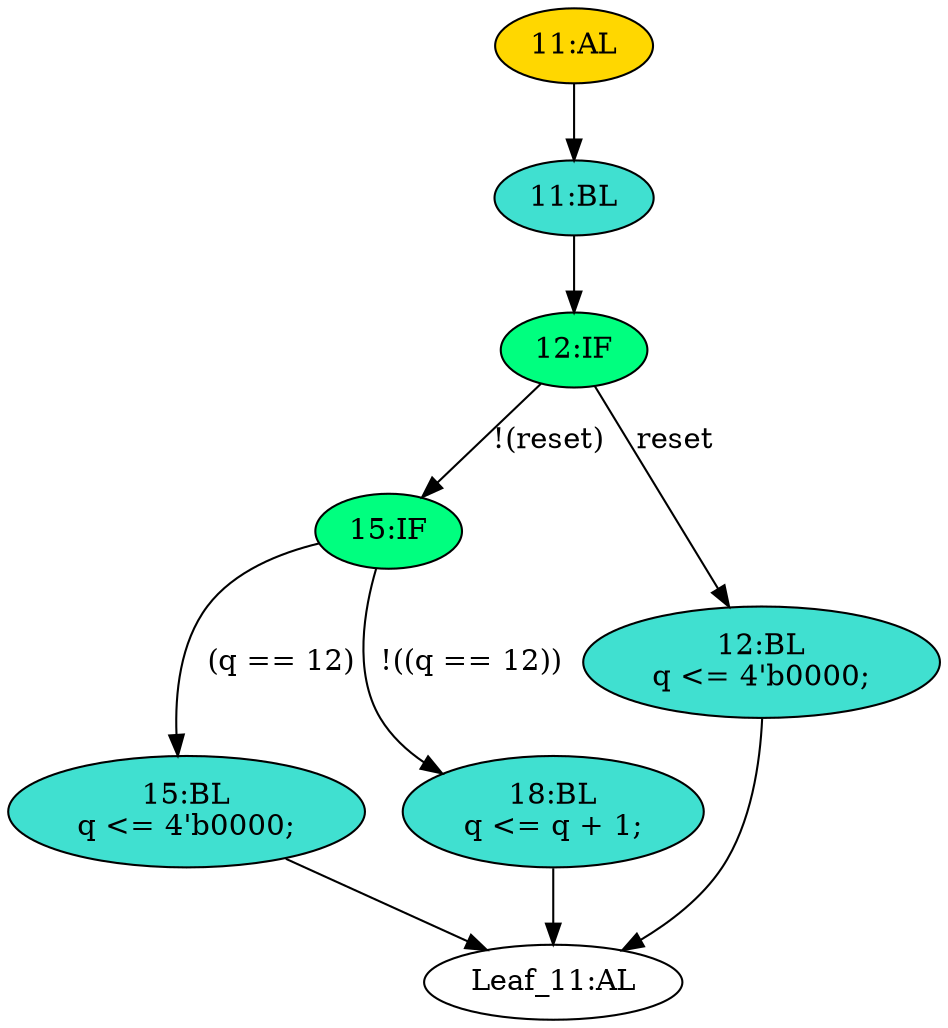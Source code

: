 strict digraph "" {
	node [label="\N"];
	"15:IF"	[ast="<pyverilog.vparser.ast.IfStatement object at 0x7f73d4ea1750>",
		fillcolor=springgreen,
		label="15:IF",
		statements="[]",
		style=filled,
		typ=IfStatement];
	"15:BL"	[ast="<pyverilog.vparser.ast.Block object at 0x7f73d4ea17d0>",
		fillcolor=turquoise,
		label="15:BL
q <= 4'b0000;",
		statements="[<pyverilog.vparser.ast.NonblockingSubstitution object at 0x7f73d4ea1810>]",
		style=filled,
		typ=Block];
	"15:IF" -> "15:BL"	[cond="['q']",
		label="(q == 12)",
		lineno=15];
	"18:BL"	[ast="<pyverilog.vparser.ast.Block object at 0x7f73d4ea1690>",
		fillcolor=turquoise,
		label="18:BL
q <= q + 1;",
		statements="[<pyverilog.vparser.ast.NonblockingSubstitution object at 0x7f73d4ea13d0>]",
		style=filled,
		typ=Block];
	"15:IF" -> "18:BL"	[cond="['q']",
		label="!((q == 12))",
		lineno=15];
	"12:IF"	[ast="<pyverilog.vparser.ast.IfStatement object at 0x7f73d4ea16d0>",
		fillcolor=springgreen,
		label="12:IF",
		statements="[]",
		style=filled,
		typ=IfStatement];
	"12:IF" -> "15:IF"	[cond="['reset']",
		label="!(reset)",
		lineno=12];
	"12:BL"	[ast="<pyverilog.vparser.ast.Block object at 0x7f73d4ea1a10>",
		fillcolor=turquoise,
		label="12:BL
q <= 4'b0000;",
		statements="[<pyverilog.vparser.ast.NonblockingSubstitution object at 0x7f73d4ea1a50>]",
		style=filled,
		typ=Block];
	"12:IF" -> "12:BL"	[cond="['reset']",
		label=reset,
		lineno=12];
	"Leaf_11:AL"	[def_var="['q']",
		label="Leaf_11:AL"];
	"15:BL" -> "Leaf_11:AL"	[cond="[]",
		lineno=None];
	"11:BL"	[ast="<pyverilog.vparser.ast.Block object at 0x7f73d4ea1c10>",
		fillcolor=turquoise,
		label="11:BL",
		statements="[]",
		style=filled,
		typ=Block];
	"11:BL" -> "12:IF"	[cond="[]",
		lineno=None];
	"18:BL" -> "Leaf_11:AL"	[cond="[]",
		lineno=None];
	"12:BL" -> "Leaf_11:AL"	[cond="[]",
		lineno=None];
	"11:AL"	[ast="<pyverilog.vparser.ast.Always object at 0x7f73d4ea1c90>",
		clk_sens=True,
		fillcolor=gold,
		label="11:AL",
		sens="['clk']",
		statements="[]",
		style=filled,
		typ=Always,
		use_var="['reset', 'q']"];
	"11:AL" -> "11:BL"	[cond="[]",
		lineno=None];
}
